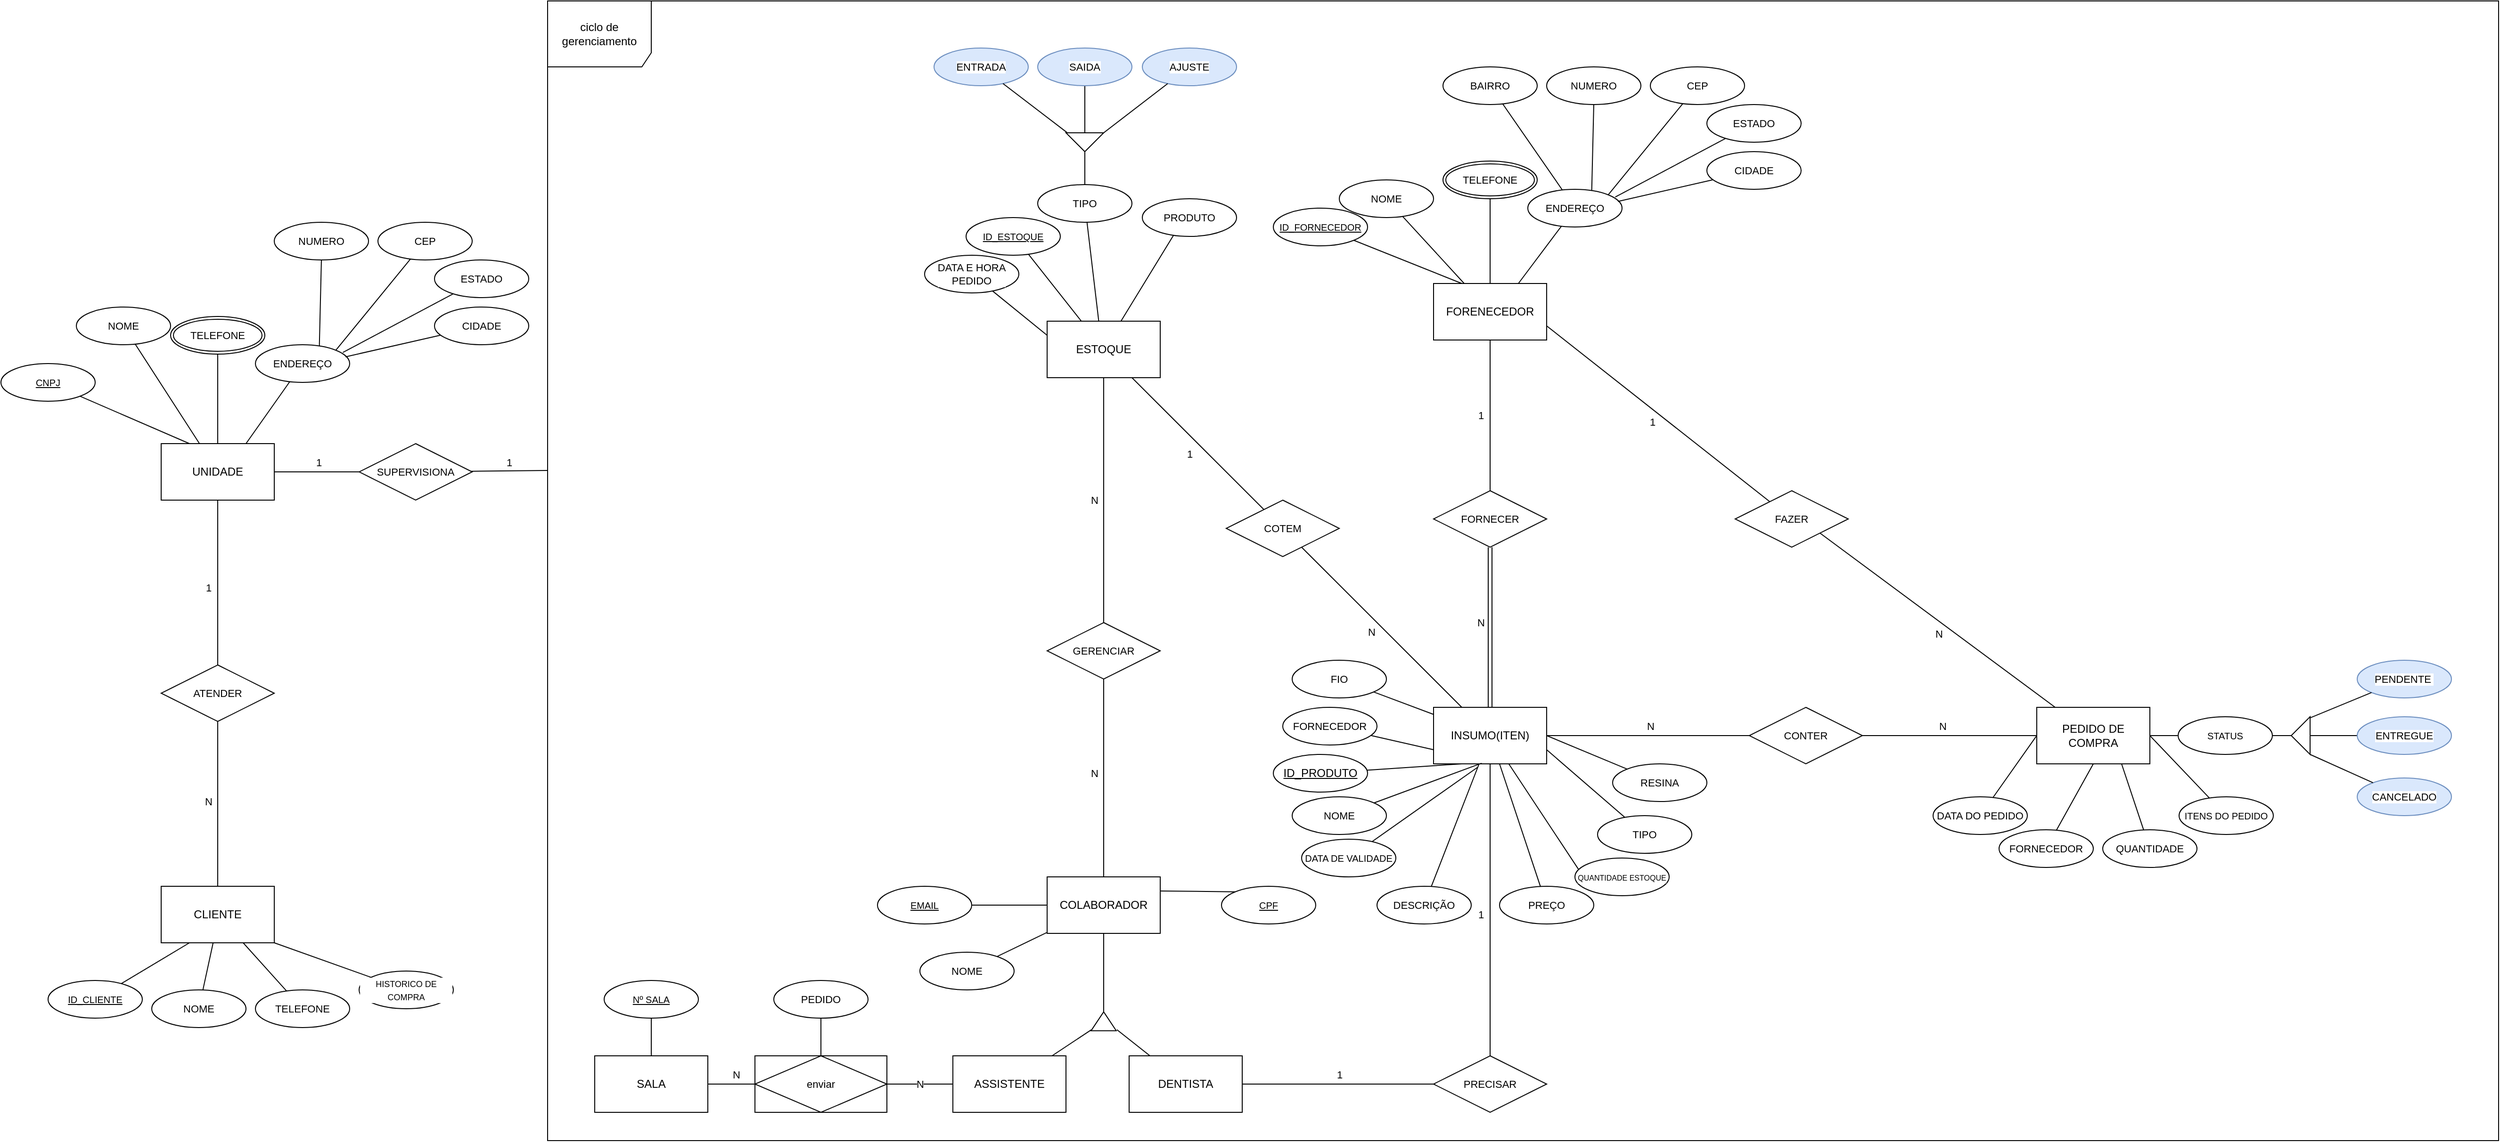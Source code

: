 <mxfile version="24.4.0" type="github">
  <diagram name="Página-1" id="sjnM--gIX61gZ9Nr2OTS">
    <mxGraphModel dx="4188" dy="2460" grid="1" gridSize="10" guides="1" tooltips="1" connect="1" arrows="1" fold="1" page="1" pageScale="1" pageWidth="827" pageHeight="1169" math="0" shadow="0">
      <root>
        <mxCell id="0" />
        <mxCell id="1" parent="0" />
        <mxCell id="F1vruIVf_fd0uhkr9uQT-101" value="N" style="edgeStyle=none;rounded=0;orthogonalLoop=1;jettySize=auto;html=1;strokeColor=default;align=center;verticalAlign=middle;fontFamily=Helvetica;fontSize=11;fontColor=default;labelBackgroundColor=default;endArrow=none;endFill=0;entryX=0;entryY=0.5;entryDx=0;entryDy=0;" edge="1" parent="1" source="8owuQO46JdRlv9yFXmdw-3" target="F1vruIVf_fd0uhkr9uQT-100">
          <mxGeometry x="0.023" y="10" relative="1" as="geometry">
            <mxPoint x="460" y="140" as="targetPoint" />
            <mxPoint as="offset" />
          </mxGeometry>
        </mxCell>
        <mxCell id="F1vruIVf_fd0uhkr9uQT-106" value="N" style="edgeStyle=none;rounded=0;orthogonalLoop=1;jettySize=auto;html=1;strokeColor=default;align=center;verticalAlign=middle;fontFamily=Helvetica;fontSize=11;fontColor=default;labelBackgroundColor=default;endArrow=none;endFill=0;" edge="1" parent="1" source="8owuQO46JdRlv9yFXmdw-3" target="F1vruIVf_fd0uhkr9uQT-105">
          <mxGeometry x="0.035" y="11" relative="1" as="geometry">
            <mxPoint as="offset" />
          </mxGeometry>
        </mxCell>
        <mxCell id="8owuQO46JdRlv9yFXmdw-3" value="INSUMO(ITEN)" style="rounded=0;whiteSpace=wrap;html=1;direction=east;" parent="1" vertex="1">
          <mxGeometry x="140" y="110" width="120" height="60" as="geometry" />
        </mxCell>
        <mxCell id="8owuQO46JdRlv9yFXmdw-4" value="FORENECEDOR" style="rounded=0;whiteSpace=wrap;html=1;" parent="1" vertex="1">
          <mxGeometry x="140" y="-340" width="120" height="60" as="geometry" />
        </mxCell>
        <mxCell id="8owuQO46JdRlv9yFXmdw-5" value="PEDIDO DE COMPRA" style="rounded=0;whiteSpace=wrap;html=1;" parent="1" vertex="1">
          <mxGeometry x="780" y="110" width="120" height="60" as="geometry" />
        </mxCell>
        <mxCell id="F1vruIVf_fd0uhkr9uQT-114" value="N" style="edgeStyle=none;rounded=0;orthogonalLoop=1;jettySize=auto;html=1;strokeColor=default;align=center;verticalAlign=middle;fontFamily=Helvetica;fontSize=11;fontColor=default;labelBackgroundColor=default;endArrow=none;endFill=0;entryX=0.5;entryY=1;entryDx=0;entryDy=0;" edge="1" parent="1" source="8owuQO46JdRlv9yFXmdw-6" target="F1vruIVf_fd0uhkr9uQT-113">
          <mxGeometry x="0.029" y="10" relative="1" as="geometry">
            <mxPoint x="-1150" y="130" as="targetPoint" />
            <mxPoint as="offset" />
          </mxGeometry>
        </mxCell>
        <mxCell id="8owuQO46JdRlv9yFXmdw-6" value="CLIENTE" style="rounded=0;whiteSpace=wrap;html=1;" parent="1" vertex="1">
          <mxGeometry x="-1210" y="300" width="120" height="60" as="geometry" />
        </mxCell>
        <mxCell id="F1vruIVf_fd0uhkr9uQT-33" style="edgeStyle=none;rounded=0;orthogonalLoop=1;jettySize=auto;html=1;strokeColor=default;align=center;verticalAlign=middle;fontFamily=Helvetica;fontSize=11;fontColor=default;labelBackgroundColor=default;endArrow=none;endFill=0;entryX=0.659;entryY=0.963;entryDx=0;entryDy=0;entryPerimeter=0;" edge="1" parent="1" source="8owuQO46JdRlv9yFXmdw-7" target="F1vruIVf_fd0uhkr9uQT-34">
          <mxGeometry relative="1" as="geometry">
            <mxPoint x="-360" y="-430" as="targetPoint" />
          </mxGeometry>
        </mxCell>
        <mxCell id="F1vruIVf_fd0uhkr9uQT-48" style="edgeStyle=none;rounded=0;orthogonalLoop=1;jettySize=auto;html=1;strokeColor=default;align=center;verticalAlign=middle;fontFamily=Helvetica;fontSize=11;fontColor=default;labelBackgroundColor=default;endArrow=none;endFill=0;entryX=0.33;entryY=0.974;entryDx=0;entryDy=0;entryPerimeter=0;" edge="1" parent="1" source="8owuQO46JdRlv9yFXmdw-7" target="F1vruIVf_fd0uhkr9uQT-50">
          <mxGeometry relative="1" as="geometry">
            <mxPoint x="-140" y="-370" as="targetPoint" />
          </mxGeometry>
        </mxCell>
        <mxCell id="F1vruIVf_fd0uhkr9uQT-104" value="1" style="edgeStyle=none;rounded=0;orthogonalLoop=1;jettySize=auto;html=1;strokeColor=default;align=center;verticalAlign=middle;fontFamily=Helvetica;fontSize=11;fontColor=default;labelBackgroundColor=default;endArrow=none;endFill=0;" edge="1" parent="1" source="8owuQO46JdRlv9yFXmdw-7" target="F1vruIVf_fd0uhkr9uQT-105">
          <mxGeometry x="0.01" y="-14" relative="1" as="geometry">
            <mxPoint x="-50" y="-150" as="targetPoint" />
            <mxPoint as="offset" />
          </mxGeometry>
        </mxCell>
        <mxCell id="8owuQO46JdRlv9yFXmdw-7" value="ESTOQUE" style="rounded=0;whiteSpace=wrap;html=1;" parent="1" vertex="1">
          <mxGeometry x="-270" y="-300" width="120" height="60" as="geometry" />
        </mxCell>
        <mxCell id="8owuQO46JdRlv9yFXmdw-9" style="rounded=0;orthogonalLoop=1;jettySize=auto;html=1;endArrow=none;endFill=0;entryX=0.25;entryY=1;entryDx=0;entryDy=0;" parent="1" source="8owuQO46JdRlv9yFXmdw-8" target="8owuQO46JdRlv9yFXmdw-3" edge="1">
          <mxGeometry relative="1" as="geometry">
            <mxPoint x="170" y="370" as="targetPoint" />
          </mxGeometry>
        </mxCell>
        <mxCell id="8owuQO46JdRlv9yFXmdw-8" value="ID_PRODUTO" style="ellipse;whiteSpace=wrap;html=1;align=center;fontStyle=4;direction=east;" parent="1" vertex="1">
          <mxGeometry x="-30" y="160" width="100" height="40" as="geometry" />
        </mxCell>
        <mxCell id="8owuQO46JdRlv9yFXmdw-11" style="edgeStyle=none;rounded=0;orthogonalLoop=1;jettySize=auto;html=1;strokeColor=default;align=center;verticalAlign=middle;fontFamily=Helvetica;fontSize=11;fontColor=default;labelBackgroundColor=default;endArrow=none;endFill=0;entryX=0.425;entryY=0.989;entryDx=0;entryDy=0;entryPerimeter=0;" parent="1" source="8owuQO46JdRlv9yFXmdw-10" target="8owuQO46JdRlv9yFXmdw-3" edge="1">
          <mxGeometry relative="1" as="geometry">
            <mxPoint x="190.04" y="370" as="targetPoint" />
          </mxGeometry>
        </mxCell>
        <mxCell id="8owuQO46JdRlv9yFXmdw-10" value="NOME" style="ellipse;whiteSpace=wrap;html=1;align=center;fontFamily=Helvetica;fontSize=11;fontColor=default;labelBackgroundColor=default;direction=east;" parent="1" vertex="1">
          <mxGeometry x="-10" y="205" width="100" height="40" as="geometry" />
        </mxCell>
        <mxCell id="8owuQO46JdRlv9yFXmdw-13" style="edgeStyle=none;rounded=0;orthogonalLoop=1;jettySize=auto;html=1;strokeColor=default;align=center;verticalAlign=middle;fontFamily=Helvetica;fontSize=11;fontColor=default;labelBackgroundColor=default;endArrow=none;endFill=0;" parent="1" source="8owuQO46JdRlv9yFXmdw-12" target="8owuQO46JdRlv9yFXmdw-3" edge="1">
          <mxGeometry relative="1" as="geometry">
            <mxPoint x="207.5" y="370" as="targetPoint" />
          </mxGeometry>
        </mxCell>
        <mxCell id="8owuQO46JdRlv9yFXmdw-12" value="DESCRIÇÃO" style="ellipse;whiteSpace=wrap;html=1;align=center;fontFamily=Helvetica;fontSize=11;fontColor=default;labelBackgroundColor=default;direction=east;" parent="1" vertex="1">
          <mxGeometry x="80" y="300" width="100" height="40" as="geometry" />
        </mxCell>
        <mxCell id="8owuQO46JdRlv9yFXmdw-16" style="edgeStyle=none;rounded=0;orthogonalLoop=1;jettySize=auto;html=1;strokeColor=default;align=center;verticalAlign=middle;fontFamily=Helvetica;fontSize=11;fontColor=default;labelBackgroundColor=default;endArrow=none;endFill=0;" parent="1" source="8owuQO46JdRlv9yFXmdw-14" target="8owuQO46JdRlv9yFXmdw-3" edge="1">
          <mxGeometry relative="1" as="geometry">
            <mxPoint x="227.692" y="370" as="targetPoint" />
          </mxGeometry>
        </mxCell>
        <mxCell id="8owuQO46JdRlv9yFXmdw-14" value="PREÇO" style="ellipse;whiteSpace=wrap;html=1;align=center;fontFamily=Helvetica;fontSize=11;fontColor=default;labelBackgroundColor=default;direction=east;" parent="1" vertex="1">
          <mxGeometry x="210" y="300" width="100" height="40" as="geometry" />
        </mxCell>
        <mxCell id="8owuQO46JdRlv9yFXmdw-17" style="edgeStyle=none;rounded=0;orthogonalLoop=1;jettySize=auto;html=1;strokeColor=default;align=center;verticalAlign=middle;fontFamily=Helvetica;fontSize=11;fontColor=default;labelBackgroundColor=default;endArrow=none;endFill=0;exitX=0.187;exitY=0.864;exitDx=0;exitDy=0;exitPerimeter=0;" parent="1" source="8owuQO46JdRlv9yFXmdw-19" target="8owuQO46JdRlv9yFXmdw-3" edge="1">
          <mxGeometry relative="1" as="geometry">
            <mxPoint x="364.645" y="304.142" as="sourcePoint" />
            <mxPoint x="247.203" y="370" as="targetPoint" />
          </mxGeometry>
        </mxCell>
        <mxCell id="8owuQO46JdRlv9yFXmdw-19" value="&lt;font style=&quot;font-size: 8px;&quot;&gt;QUANTIDADE ESTOQUE&lt;/font&gt;" style="ellipse;whiteSpace=wrap;html=1;align=center;fontFamily=Helvetica;fontSize=11;fontColor=default;labelBackgroundColor=default;direction=east;" parent="1" vertex="1">
          <mxGeometry x="290" y="270" width="100" height="40" as="geometry" />
        </mxCell>
        <mxCell id="8owuQO46JdRlv9yFXmdw-22" style="edgeStyle=none;rounded=0;orthogonalLoop=1;jettySize=auto;html=1;strokeColor=default;align=center;verticalAlign=middle;fontFamily=Helvetica;fontSize=11;fontColor=default;labelBackgroundColor=default;endArrow=none;endFill=0;entryX=0;entryY=0.75;entryDx=0;entryDy=0;" parent="1" source="8owuQO46JdRlv9yFXmdw-21" target="8owuQO46JdRlv9yFXmdw-3" edge="1">
          <mxGeometry relative="1" as="geometry">
            <mxPoint x="147.08" y="369.88" as="targetPoint" />
          </mxGeometry>
        </mxCell>
        <mxCell id="8owuQO46JdRlv9yFXmdw-21" value="FORNECEDOR" style="ellipse;whiteSpace=wrap;html=1;align=center;fontFamily=Helvetica;fontSize=11;fontColor=default;labelBackgroundColor=default;direction=east;" parent="1" vertex="1">
          <mxGeometry x="-20" y="110" width="100" height="40" as="geometry" />
        </mxCell>
        <mxCell id="8owuQO46JdRlv9yFXmdw-24" style="edgeStyle=none;rounded=0;orthogonalLoop=1;jettySize=auto;html=1;strokeColor=default;align=center;verticalAlign=middle;fontFamily=Helvetica;fontSize=11;fontColor=default;labelBackgroundColor=default;endArrow=none;endFill=0;entryX=0.39;entryY=1.06;entryDx=0;entryDy=0;entryPerimeter=0;" parent="1" source="8owuQO46JdRlv9yFXmdw-23" target="8owuQO46JdRlv9yFXmdw-3" edge="1">
          <mxGeometry relative="1" as="geometry">
            <mxPoint x="200" y="170" as="targetPoint" />
          </mxGeometry>
        </mxCell>
        <mxCell id="8owuQO46JdRlv9yFXmdw-23" value="&lt;font style=&quot;font-size: 10px;&quot;&gt;DATA DE VALIDADE&lt;/font&gt;" style="ellipse;whiteSpace=wrap;html=1;align=center;fontFamily=Helvetica;fontSize=11;fontColor=default;labelBackgroundColor=default;direction=east;" parent="1" vertex="1">
          <mxGeometry y="250" width="100" height="40" as="geometry" />
        </mxCell>
        <mxCell id="8owuQO46JdRlv9yFXmdw-26" style="edgeStyle=none;rounded=0;orthogonalLoop=1;jettySize=auto;html=1;entryX=0.25;entryY=0;entryDx=0;entryDy=0;strokeColor=default;align=center;verticalAlign=middle;fontFamily=Helvetica;fontSize=11;fontColor=default;labelBackgroundColor=default;endArrow=none;endFill=0;" parent="1" source="8owuQO46JdRlv9yFXmdw-25" target="8owuQO46JdRlv9yFXmdw-4" edge="1">
          <mxGeometry relative="1" as="geometry" />
        </mxCell>
        <mxCell id="8owuQO46JdRlv9yFXmdw-25" value="&lt;font style=&quot;font-size: 10px;&quot;&gt;ID_FORNECEDOR&lt;/font&gt;" style="ellipse;whiteSpace=wrap;html=1;align=center;fontStyle=4;" parent="1" vertex="1">
          <mxGeometry x="-30" y="-420" width="100" height="40" as="geometry" />
        </mxCell>
        <mxCell id="8owuQO46JdRlv9yFXmdw-29" style="edgeStyle=none;rounded=0;orthogonalLoop=1;jettySize=auto;html=1;strokeColor=default;align=center;verticalAlign=middle;fontFamily=Helvetica;fontSize=11;fontColor=default;labelBackgroundColor=default;endArrow=none;endFill=0;" parent="1" source="8owuQO46JdRlv9yFXmdw-27" target="8owuQO46JdRlv9yFXmdw-4" edge="1">
          <mxGeometry relative="1" as="geometry" />
        </mxCell>
        <mxCell id="8owuQO46JdRlv9yFXmdw-27" value="NOME" style="ellipse;whiteSpace=wrap;html=1;align=center;fontFamily=Helvetica;fontSize=11;fontColor=default;labelBackgroundColor=default;" parent="1" vertex="1">
          <mxGeometry x="40" y="-450" width="100" height="40" as="geometry" />
        </mxCell>
        <mxCell id="8owuQO46JdRlv9yFXmdw-30" style="edgeStyle=none;rounded=0;orthogonalLoop=1;jettySize=auto;html=1;strokeColor=default;align=center;verticalAlign=middle;fontFamily=Helvetica;fontSize=11;fontColor=default;labelBackgroundColor=default;endArrow=none;endFill=0;" parent="1" source="8owuQO46JdRlv9yFXmdw-28" target="8owuQO46JdRlv9yFXmdw-4" edge="1">
          <mxGeometry relative="1" as="geometry" />
        </mxCell>
        <mxCell id="8owuQO46JdRlv9yFXmdw-28" value="TELEFONE" style="ellipse;shape=doubleEllipse;margin=3;whiteSpace=wrap;html=1;align=center;fontFamily=Helvetica;fontSize=11;fontColor=default;labelBackgroundColor=default;" parent="1" vertex="1">
          <mxGeometry x="150" y="-470" width="100" height="40" as="geometry" />
        </mxCell>
        <mxCell id="8owuQO46JdRlv9yFXmdw-32" style="edgeStyle=none;rounded=0;orthogonalLoop=1;jettySize=auto;html=1;entryX=0.75;entryY=0;entryDx=0;entryDy=0;strokeColor=default;align=center;verticalAlign=middle;fontFamily=Helvetica;fontSize=11;fontColor=default;labelBackgroundColor=default;endArrow=none;endFill=0;" parent="1" source="8owuQO46JdRlv9yFXmdw-31" target="8owuQO46JdRlv9yFXmdw-4" edge="1">
          <mxGeometry relative="1" as="geometry" />
        </mxCell>
        <mxCell id="8owuQO46JdRlv9yFXmdw-33" style="edgeStyle=none;rounded=0;orthogonalLoop=1;jettySize=auto;html=1;strokeColor=default;align=center;verticalAlign=middle;fontFamily=Helvetica;fontSize=11;fontColor=default;labelBackgroundColor=default;endArrow=none;endFill=0;entryX=0.5;entryY=1;entryDx=0;entryDy=0;exitX=0.678;exitY=0.066;exitDx=0;exitDy=0;exitPerimeter=0;" parent="1" source="8owuQO46JdRlv9yFXmdw-31" target="8owuQO46JdRlv9yFXmdw-34" edge="1">
          <mxGeometry relative="1" as="geometry">
            <mxPoint x="310" y="-520" as="targetPoint" />
          </mxGeometry>
        </mxCell>
        <mxCell id="8owuQO46JdRlv9yFXmdw-31" value="ENDEREÇO" style="ellipse;whiteSpace=wrap;html=1;align=center;fontFamily=Helvetica;fontSize=11;fontColor=default;labelBackgroundColor=default;" parent="1" vertex="1">
          <mxGeometry x="240" y="-440" width="100" height="40" as="geometry" />
        </mxCell>
        <mxCell id="8owuQO46JdRlv9yFXmdw-34" value="NUMERO" style="ellipse;whiteSpace=wrap;html=1;align=center;fontFamily=Helvetica;fontSize=11;fontColor=default;labelBackgroundColor=default;" parent="1" vertex="1">
          <mxGeometry x="260" y="-570" width="100" height="40" as="geometry" />
        </mxCell>
        <mxCell id="8owuQO46JdRlv9yFXmdw-36" style="edgeStyle=none;rounded=0;orthogonalLoop=1;jettySize=auto;html=1;entryX=1;entryY=0;entryDx=0;entryDy=0;strokeColor=default;align=center;verticalAlign=middle;fontFamily=Helvetica;fontSize=11;fontColor=default;labelBackgroundColor=default;endArrow=none;endFill=0;" parent="1" source="8owuQO46JdRlv9yFXmdw-35" target="8owuQO46JdRlv9yFXmdw-31" edge="1">
          <mxGeometry relative="1" as="geometry" />
        </mxCell>
        <mxCell id="8owuQO46JdRlv9yFXmdw-35" value="CEP" style="ellipse;whiteSpace=wrap;html=1;align=center;fontFamily=Helvetica;fontSize=11;fontColor=default;labelBackgroundColor=default;" parent="1" vertex="1">
          <mxGeometry x="370" y="-570" width="100" height="40" as="geometry" />
        </mxCell>
        <mxCell id="8owuQO46JdRlv9yFXmdw-37" value="ESTADO" style="ellipse;whiteSpace=wrap;html=1;align=center;fontFamily=Helvetica;fontSize=11;fontColor=default;labelBackgroundColor=default;" parent="1" vertex="1">
          <mxGeometry x="430" y="-530" width="100" height="40" as="geometry" />
        </mxCell>
        <mxCell id="8owuQO46JdRlv9yFXmdw-38" value="CIDADE" style="ellipse;whiteSpace=wrap;html=1;align=center;fontFamily=Helvetica;fontSize=11;fontColor=default;labelBackgroundColor=default;" parent="1" vertex="1">
          <mxGeometry x="430" y="-480" width="100" height="40" as="geometry" />
        </mxCell>
        <mxCell id="8owuQO46JdRlv9yFXmdw-39" style="edgeStyle=none;rounded=0;orthogonalLoop=1;jettySize=auto;html=1;entryX=0.956;entryY=0.321;entryDx=0;entryDy=0;entryPerimeter=0;strokeColor=default;align=center;verticalAlign=middle;fontFamily=Helvetica;fontSize=11;fontColor=default;labelBackgroundColor=default;endArrow=none;endFill=0;" parent="1" source="8owuQO46JdRlv9yFXmdw-38" target="8owuQO46JdRlv9yFXmdw-31" edge="1">
          <mxGeometry relative="1" as="geometry" />
        </mxCell>
        <mxCell id="8owuQO46JdRlv9yFXmdw-40" style="edgeStyle=none;rounded=0;orthogonalLoop=1;jettySize=auto;html=1;entryX=0.928;entryY=0.205;entryDx=0;entryDy=0;entryPerimeter=0;strokeColor=default;align=center;verticalAlign=middle;fontFamily=Helvetica;fontSize=11;fontColor=default;labelBackgroundColor=default;endArrow=none;endFill=0;" parent="1" source="8owuQO46JdRlv9yFXmdw-37" target="8owuQO46JdRlv9yFXmdw-31" edge="1">
          <mxGeometry relative="1" as="geometry" />
        </mxCell>
        <mxCell id="F1vruIVf_fd0uhkr9uQT-72" style="edgeStyle=none;rounded=0;orthogonalLoop=1;jettySize=auto;html=1;strokeColor=default;align=center;verticalAlign=middle;fontFamily=Helvetica;fontSize=11;fontColor=default;labelBackgroundColor=default;endArrow=none;endFill=0;" edge="1" parent="1" source="8owuQO46JdRlv9yFXmdw-41" target="8owuQO46JdRlv9yFXmdw-31">
          <mxGeometry relative="1" as="geometry" />
        </mxCell>
        <mxCell id="8owuQO46JdRlv9yFXmdw-41" value="BAIRRO" style="ellipse;whiteSpace=wrap;html=1;align=center;fontFamily=Helvetica;fontSize=11;fontColor=default;labelBackgroundColor=default;" parent="1" vertex="1">
          <mxGeometry x="150" y="-570" width="100" height="40" as="geometry" />
        </mxCell>
        <mxCell id="3QUPYxiof6qL5VCBH--U-45" style="edgeStyle=none;rounded=0;orthogonalLoop=1;jettySize=auto;html=1;entryX=1;entryY=0.5;entryDx=0;entryDy=0;strokeColor=default;align=center;verticalAlign=middle;fontFamily=Helvetica;fontSize=11;fontColor=default;labelBackgroundColor=default;endArrow=none;endFill=0;" edge="1" parent="1" source="stdZAMXeohNEDubxUgeH-2" target="3QUPYxiof6qL5VCBH--U-41">
          <mxGeometry relative="1" as="geometry" />
        </mxCell>
        <mxCell id="F1vruIVf_fd0uhkr9uQT-108" value="N" style="edgeStyle=none;rounded=0;orthogonalLoop=1;jettySize=auto;html=1;entryX=0.5;entryY=1;entryDx=0;entryDy=0;strokeColor=default;align=center;verticalAlign=middle;fontFamily=Helvetica;fontSize=11;fontColor=default;labelBackgroundColor=default;endArrow=none;endFill=0;" edge="1" parent="1" source="stdZAMXeohNEDubxUgeH-2" target="F1vruIVf_fd0uhkr9uQT-107">
          <mxGeometry x="0.048" y="10" relative="1" as="geometry">
            <mxPoint as="offset" />
          </mxGeometry>
        </mxCell>
        <mxCell id="stdZAMXeohNEDubxUgeH-2" value="COLABORADOR" style="rounded=0;whiteSpace=wrap;html=1;" vertex="1" parent="1">
          <mxGeometry x="-270" y="290" width="120" height="60" as="geometry" />
        </mxCell>
        <mxCell id="stdZAMXeohNEDubxUgeH-3" value="&lt;font style=&quot;vertical-align: inherit;&quot;&gt;&lt;font style=&quot;vertical-align: inherit;&quot;&gt;SALA&lt;/font&gt;&lt;/font&gt;" style="rounded=0;whiteSpace=wrap;html=1;" vertex="1" parent="1">
          <mxGeometry x="-750" y="480" width="120" height="60" as="geometry" />
        </mxCell>
        <mxCell id="3QUPYxiof6qL5VCBH--U-23" value="UNIDADE" style="rounded=0;whiteSpace=wrap;html=1;" vertex="1" parent="1">
          <mxGeometry x="-1210" y="-170" width="120" height="60" as="geometry" />
        </mxCell>
        <mxCell id="3QUPYxiof6qL5VCBH--U-24" style="edgeStyle=none;rounded=0;orthogonalLoop=1;jettySize=auto;html=1;entryX=0.25;entryY=0;entryDx=0;entryDy=0;strokeColor=default;align=center;verticalAlign=middle;fontFamily=Helvetica;fontSize=11;fontColor=default;labelBackgroundColor=default;endArrow=none;endFill=0;" edge="1" parent="1" source="3QUPYxiof6qL5VCBH--U-25" target="3QUPYxiof6qL5VCBH--U-23">
          <mxGeometry relative="1" as="geometry" />
        </mxCell>
        <mxCell id="3QUPYxiof6qL5VCBH--U-25" value="&lt;span style=&quot;font-size: 10px;&quot;&gt;CNPJ&lt;/span&gt;" style="ellipse;whiteSpace=wrap;html=1;align=center;fontStyle=4;" vertex="1" parent="1">
          <mxGeometry x="-1380" y="-255" width="100" height="40" as="geometry" />
        </mxCell>
        <mxCell id="3QUPYxiof6qL5VCBH--U-26" style="edgeStyle=none;rounded=0;orthogonalLoop=1;jettySize=auto;html=1;strokeColor=default;align=center;verticalAlign=middle;fontFamily=Helvetica;fontSize=11;fontColor=default;labelBackgroundColor=default;endArrow=none;endFill=0;" edge="1" parent="1" source="3QUPYxiof6qL5VCBH--U-27" target="3QUPYxiof6qL5VCBH--U-23">
          <mxGeometry relative="1" as="geometry" />
        </mxCell>
        <mxCell id="3QUPYxiof6qL5VCBH--U-27" value="NOME" style="ellipse;whiteSpace=wrap;html=1;align=center;fontFamily=Helvetica;fontSize=11;fontColor=default;labelBackgroundColor=default;" vertex="1" parent="1">
          <mxGeometry x="-1300" y="-315" width="100" height="40" as="geometry" />
        </mxCell>
        <mxCell id="3QUPYxiof6qL5VCBH--U-28" style="edgeStyle=none;rounded=0;orthogonalLoop=1;jettySize=auto;html=1;strokeColor=default;align=center;verticalAlign=middle;fontFamily=Helvetica;fontSize=11;fontColor=default;labelBackgroundColor=default;endArrow=none;endFill=0;" edge="1" parent="1" source="3QUPYxiof6qL5VCBH--U-29" target="3QUPYxiof6qL5VCBH--U-23">
          <mxGeometry relative="1" as="geometry" />
        </mxCell>
        <mxCell id="3QUPYxiof6qL5VCBH--U-29" value="TELEFONE" style="ellipse;shape=doubleEllipse;margin=3;whiteSpace=wrap;html=1;align=center;fontFamily=Helvetica;fontSize=11;fontColor=default;labelBackgroundColor=default;" vertex="1" parent="1">
          <mxGeometry x="-1200" y="-305" width="100" height="40" as="geometry" />
        </mxCell>
        <mxCell id="3QUPYxiof6qL5VCBH--U-30" style="edgeStyle=none;rounded=0;orthogonalLoop=1;jettySize=auto;html=1;entryX=0.75;entryY=0;entryDx=0;entryDy=0;strokeColor=default;align=center;verticalAlign=middle;fontFamily=Helvetica;fontSize=11;fontColor=default;labelBackgroundColor=default;endArrow=none;endFill=0;" edge="1" parent="1" source="3QUPYxiof6qL5VCBH--U-32" target="3QUPYxiof6qL5VCBH--U-23">
          <mxGeometry relative="1" as="geometry" />
        </mxCell>
        <mxCell id="3QUPYxiof6qL5VCBH--U-31" style="edgeStyle=none;rounded=0;orthogonalLoop=1;jettySize=auto;html=1;strokeColor=default;align=center;verticalAlign=middle;fontFamily=Helvetica;fontSize=11;fontColor=default;labelBackgroundColor=default;endArrow=none;endFill=0;entryX=0.5;entryY=1;entryDx=0;entryDy=0;exitX=0.678;exitY=0.066;exitDx=0;exitDy=0;exitPerimeter=0;" edge="1" parent="1" source="3QUPYxiof6qL5VCBH--U-32" target="3QUPYxiof6qL5VCBH--U-33">
          <mxGeometry relative="1" as="geometry">
            <mxPoint x="-1040" y="-355" as="targetPoint" />
          </mxGeometry>
        </mxCell>
        <mxCell id="3QUPYxiof6qL5VCBH--U-32" value="ENDEREÇO" style="ellipse;whiteSpace=wrap;html=1;align=center;fontFamily=Helvetica;fontSize=11;fontColor=default;labelBackgroundColor=default;" vertex="1" parent="1">
          <mxGeometry x="-1110" y="-275" width="100" height="40" as="geometry" />
        </mxCell>
        <mxCell id="3QUPYxiof6qL5VCBH--U-33" value="NUMERO" style="ellipse;whiteSpace=wrap;html=1;align=center;fontFamily=Helvetica;fontSize=11;fontColor=default;labelBackgroundColor=default;" vertex="1" parent="1">
          <mxGeometry x="-1090" y="-405" width="100" height="40" as="geometry" />
        </mxCell>
        <mxCell id="3QUPYxiof6qL5VCBH--U-34" style="edgeStyle=none;rounded=0;orthogonalLoop=1;jettySize=auto;html=1;entryX=1;entryY=0;entryDx=0;entryDy=0;strokeColor=default;align=center;verticalAlign=middle;fontFamily=Helvetica;fontSize=11;fontColor=default;labelBackgroundColor=default;endArrow=none;endFill=0;" edge="1" parent="1" source="3QUPYxiof6qL5VCBH--U-35" target="3QUPYxiof6qL5VCBH--U-32">
          <mxGeometry relative="1" as="geometry" />
        </mxCell>
        <mxCell id="3QUPYxiof6qL5VCBH--U-35" value="CEP" style="ellipse;whiteSpace=wrap;html=1;align=center;fontFamily=Helvetica;fontSize=11;fontColor=default;labelBackgroundColor=default;" vertex="1" parent="1">
          <mxGeometry x="-980" y="-405" width="100" height="40" as="geometry" />
        </mxCell>
        <mxCell id="3QUPYxiof6qL5VCBH--U-36" value="ESTADO" style="ellipse;whiteSpace=wrap;html=1;align=center;fontFamily=Helvetica;fontSize=11;fontColor=default;labelBackgroundColor=default;" vertex="1" parent="1">
          <mxGeometry x="-920" y="-365" width="100" height="40" as="geometry" />
        </mxCell>
        <mxCell id="3QUPYxiof6qL5VCBH--U-37" value="CIDADE" style="ellipse;whiteSpace=wrap;html=1;align=center;fontFamily=Helvetica;fontSize=11;fontColor=default;labelBackgroundColor=default;" vertex="1" parent="1">
          <mxGeometry x="-920" y="-315" width="100" height="40" as="geometry" />
        </mxCell>
        <mxCell id="3QUPYxiof6qL5VCBH--U-38" style="edgeStyle=none;rounded=0;orthogonalLoop=1;jettySize=auto;html=1;entryX=0.956;entryY=0.321;entryDx=0;entryDy=0;entryPerimeter=0;strokeColor=default;align=center;verticalAlign=middle;fontFamily=Helvetica;fontSize=11;fontColor=default;labelBackgroundColor=default;endArrow=none;endFill=0;" edge="1" parent="1" source="3QUPYxiof6qL5VCBH--U-37" target="3QUPYxiof6qL5VCBH--U-32">
          <mxGeometry relative="1" as="geometry" />
        </mxCell>
        <mxCell id="3QUPYxiof6qL5VCBH--U-39" style="edgeStyle=none;rounded=0;orthogonalLoop=1;jettySize=auto;html=1;entryX=0.928;entryY=0.205;entryDx=0;entryDy=0;entryPerimeter=0;strokeColor=default;align=center;verticalAlign=middle;fontFamily=Helvetica;fontSize=11;fontColor=default;labelBackgroundColor=default;endArrow=none;endFill=0;" edge="1" parent="1" source="3QUPYxiof6qL5VCBH--U-36" target="3QUPYxiof6qL5VCBH--U-32">
          <mxGeometry relative="1" as="geometry" />
        </mxCell>
        <mxCell id="3QUPYxiof6qL5VCBH--U-41" value="" style="triangle;whiteSpace=wrap;html=1;fontFamily=Helvetica;fontSize=11;fontColor=default;labelBackgroundColor=default;rotation=-90;" vertex="1" parent="1">
          <mxGeometry x="-220" y="430" width="20" height="26.67" as="geometry" />
        </mxCell>
        <mxCell id="3QUPYxiof6qL5VCBH--U-47" style="edgeStyle=none;rounded=0;orthogonalLoop=1;jettySize=auto;html=1;entryX=0.044;entryY=0.004;entryDx=0;entryDy=0;strokeColor=default;align=center;verticalAlign=middle;fontFamily=Helvetica;fontSize=11;fontColor=default;labelBackgroundColor=default;endArrow=none;endFill=0;entryPerimeter=0;" edge="1" parent="1" source="3QUPYxiof6qL5VCBH--U-43" target="3QUPYxiof6qL5VCBH--U-41">
          <mxGeometry relative="1" as="geometry" />
        </mxCell>
        <mxCell id="F1vruIVf_fd0uhkr9uQT-128" value="&lt;font style=&quot;vertical-align: inherit;&quot;&gt;&lt;font style=&quot;vertical-align: inherit;&quot;&gt;N&lt;/font&gt;&lt;/font&gt;" style="edgeStyle=none;rounded=0;orthogonalLoop=1;jettySize=auto;html=1;entryX=1;entryY=0.5;entryDx=0;entryDy=0;strokeColor=default;align=center;verticalAlign=middle;fontFamily=Helvetica;fontSize=11;fontColor=default;labelBackgroundColor=default;endArrow=none;endFill=0;" edge="1" parent="1" source="3QUPYxiof6qL5VCBH--U-43">
          <mxGeometry relative="1" as="geometry">
            <mxPoint x="-440" y="510" as="targetPoint" />
          </mxGeometry>
        </mxCell>
        <mxCell id="3QUPYxiof6qL5VCBH--U-43" value="ASSISTENTE" style="rounded=0;whiteSpace=wrap;html=1;" vertex="1" parent="1">
          <mxGeometry x="-370" y="480" width="120" height="60" as="geometry" />
        </mxCell>
        <mxCell id="F1vruIVf_fd0uhkr9uQT-32" style="edgeStyle=none;rounded=0;orthogonalLoop=1;jettySize=auto;html=1;entryX=1;entryY=0.5;entryDx=0;entryDy=0;strokeColor=default;align=center;verticalAlign=middle;fontFamily=Helvetica;fontSize=11;fontColor=default;labelBackgroundColor=default;endArrow=none;endFill=0;" edge="1" parent="1" source="F1vruIVf_fd0uhkr9uQT-31" target="8owuQO46JdRlv9yFXmdw-5">
          <mxGeometry relative="1" as="geometry" />
        </mxCell>
        <mxCell id="3QUPYxiof6qL5VCBH--U-46" style="edgeStyle=none;rounded=0;orthogonalLoop=1;jettySize=auto;html=1;strokeColor=default;align=center;verticalAlign=middle;fontFamily=Helvetica;fontSize=11;fontColor=default;labelBackgroundColor=default;endArrow=none;endFill=0;entryX=0.055;entryY=1.026;entryDx=0;entryDy=0;entryPerimeter=0;" edge="1" parent="1" source="3QUPYxiof6qL5VCBH--U-44" target="3QUPYxiof6qL5VCBH--U-41">
          <mxGeometry relative="1" as="geometry">
            <mxPoint x="-195" y="455" as="targetPoint" />
          </mxGeometry>
        </mxCell>
        <mxCell id="F1vruIVf_fd0uhkr9uQT-31" value="&lt;font style=&quot;font-size: 10px;&quot;&gt;ITENS DO PEDIDO&lt;/font&gt;" style="ellipse;whiteSpace=wrap;html=1;align=center;fontFamily=Helvetica;fontSize=11;fontColor=default;labelBackgroundColor=default;" vertex="1" parent="1">
          <mxGeometry x="931" y="205" width="100" height="40" as="geometry" />
        </mxCell>
        <mxCell id="F1vruIVf_fd0uhkr9uQT-117" value="1" style="edgeStyle=none;rounded=0;orthogonalLoop=1;jettySize=auto;html=1;entryX=0;entryY=0.5;entryDx=0;entryDy=0;strokeColor=default;align=center;verticalAlign=middle;fontFamily=Helvetica;fontSize=11;fontColor=default;labelBackgroundColor=default;endArrow=none;endFill=0;" edge="1" parent="1" source="3QUPYxiof6qL5VCBH--U-44" target="F1vruIVf_fd0uhkr9uQT-116">
          <mxGeometry x="0.015" y="10" relative="1" as="geometry">
            <mxPoint as="offset" />
          </mxGeometry>
        </mxCell>
        <mxCell id="3QUPYxiof6qL5VCBH--U-44" value="DENTISTA" style="rounded=0;whiteSpace=wrap;html=1;" vertex="1" parent="1">
          <mxGeometry x="-183" y="480" width="120" height="60" as="geometry" />
        </mxCell>
        <mxCell id="F1vruIVf_fd0uhkr9uQT-34" value="&lt;font style=&quot;font-size: 10px;&quot;&gt;ID_ESTOQUE&lt;/font&gt;" style="ellipse;whiteSpace=wrap;html=1;align=center;fontStyle=4;" vertex="1" parent="1">
          <mxGeometry x="-356" y="-410" width="100" height="40" as="geometry" />
        </mxCell>
        <mxCell id="3QUPYxiof6qL5VCBH--U-49" style="edgeStyle=none;rounded=0;orthogonalLoop=1;jettySize=auto;html=1;entryX=1;entryY=0.25;entryDx=0;entryDy=0;strokeColor=default;align=center;verticalAlign=middle;fontFamily=Helvetica;fontSize=11;fontColor=default;labelBackgroundColor=default;endArrow=none;endFill=0;exitX=0;exitY=0;exitDx=0;exitDy=0;" edge="1" parent="1" source="3QUPYxiof6qL5VCBH--U-48" target="stdZAMXeohNEDubxUgeH-2">
          <mxGeometry relative="1" as="geometry">
            <mxPoint x="-85" y="275" as="sourcePoint" />
          </mxGeometry>
        </mxCell>
        <mxCell id="F1vruIVf_fd0uhkr9uQT-36" style="edgeStyle=none;rounded=0;orthogonalLoop=1;jettySize=auto;html=1;strokeColor=default;align=center;verticalAlign=middle;fontFamily=Helvetica;fontSize=11;fontColor=default;labelBackgroundColor=default;endArrow=none;endFill=0;entryX=1;entryY=0.5;entryDx=0;entryDy=0;" edge="1" parent="1" source="F1vruIVf_fd0uhkr9uQT-37" target="F1vruIVf_fd0uhkr9uQT-38">
          <mxGeometry relative="1" as="geometry">
            <mxPoint x="-229.5" y="-520" as="targetPoint" />
          </mxGeometry>
        </mxCell>
        <mxCell id="3QUPYxiof6qL5VCBH--U-48" value="&lt;span style=&quot;font-size: 10px;&quot;&gt;CPF&lt;/span&gt;" style="ellipse;whiteSpace=wrap;html=1;align=center;fontStyle=4;" vertex="1" parent="1">
          <mxGeometry x="-85" y="300" width="100" height="40" as="geometry" />
        </mxCell>
        <mxCell id="F1vruIVf_fd0uhkr9uQT-47" style="edgeStyle=none;rounded=0;orthogonalLoop=1;jettySize=auto;html=1;strokeColor=default;align=center;verticalAlign=middle;fontFamily=Helvetica;fontSize=11;fontColor=default;labelBackgroundColor=default;endArrow=none;endFill=0;entryX=0.457;entryY=0.009;entryDx=0;entryDy=0;entryPerimeter=0;" edge="1" parent="1" source="F1vruIVf_fd0uhkr9uQT-37" target="8owuQO46JdRlv9yFXmdw-7">
          <mxGeometry relative="1" as="geometry">
            <mxPoint x="-230" y="-340" as="targetPoint" />
          </mxGeometry>
        </mxCell>
        <mxCell id="3QUPYxiof6qL5VCBH--U-51" style="edgeStyle=none;rounded=0;orthogonalLoop=1;jettySize=auto;html=1;entryX=0;entryY=0.5;entryDx=0;entryDy=0;strokeColor=default;align=center;verticalAlign=middle;fontFamily=Helvetica;fontSize=11;fontColor=default;labelBackgroundColor=default;endArrow=none;endFill=0;" edge="1" parent="1" source="3QUPYxiof6qL5VCBH--U-50" target="stdZAMXeohNEDubxUgeH-2">
          <mxGeometry relative="1" as="geometry" />
        </mxCell>
        <mxCell id="F1vruIVf_fd0uhkr9uQT-37" value="TIPO" style="ellipse;whiteSpace=wrap;html=1;align=center;fontFamily=Helvetica;fontSize=11;fontColor=default;labelBackgroundColor=default;" vertex="1" parent="1">
          <mxGeometry x="-280" y="-445" width="100" height="40" as="geometry" />
        </mxCell>
        <mxCell id="3QUPYxiof6qL5VCBH--U-50" value="&lt;span style=&quot;font-size: 10px;&quot;&gt;EMAIL&lt;/span&gt;" style="ellipse;whiteSpace=wrap;html=1;align=center;fontStyle=4;" vertex="1" parent="1">
          <mxGeometry x="-450" y="300" width="100" height="40" as="geometry" />
        </mxCell>
        <mxCell id="F1vruIVf_fd0uhkr9uQT-38" value="" style="triangle;whiteSpace=wrap;html=1;fontFamily=Helvetica;fontSize=11;fontColor=default;labelBackgroundColor=default;rotation=90;" vertex="1" parent="1">
          <mxGeometry x="-240" y="-510" width="20" height="40" as="geometry" />
        </mxCell>
        <mxCell id="3QUPYxiof6qL5VCBH--U-53" value="NOME" style="ellipse;whiteSpace=wrap;html=1;align=center;fontFamily=Helvetica;fontSize=11;fontColor=default;labelBackgroundColor=default;" vertex="1" parent="1">
          <mxGeometry x="-405" y="370" width="100" height="40" as="geometry" />
        </mxCell>
        <mxCell id="F1vruIVf_fd0uhkr9uQT-39" value="ENTRADA" style="ellipse;whiteSpace=wrap;html=1;align=center;fontFamily=Helvetica;fontSize=11;labelBackgroundColor=default;fillColor=#dae8fc;strokeColor=#6c8ebf;" vertex="1" parent="1">
          <mxGeometry x="-390" y="-590" width="100" height="40" as="geometry" />
        </mxCell>
        <mxCell id="3QUPYxiof6qL5VCBH--U-54" style="edgeStyle=none;rounded=0;orthogonalLoop=1;jettySize=auto;html=1;strokeColor=default;align=center;verticalAlign=middle;fontFamily=Helvetica;fontSize=11;fontColor=default;labelBackgroundColor=default;endArrow=none;endFill=0;" edge="1" parent="1" source="3QUPYxiof6qL5VCBH--U-53" target="stdZAMXeohNEDubxUgeH-2">
          <mxGeometry relative="1" as="geometry" />
        </mxCell>
        <mxCell id="F1vruIVf_fd0uhkr9uQT-40" style="edgeStyle=none;rounded=0;orthogonalLoop=1;jettySize=auto;html=1;entryX=0;entryY=0.5;entryDx=0;entryDy=0;strokeColor=default;align=center;verticalAlign=middle;fontFamily=Helvetica;fontSize=11;fontColor=default;labelBackgroundColor=default;endArrow=none;endFill=0;" edge="1" parent="1" source="F1vruIVf_fd0uhkr9uQT-41" target="F1vruIVf_fd0uhkr9uQT-38">
          <mxGeometry relative="1" as="geometry" />
        </mxCell>
        <mxCell id="3QUPYxiof6qL5VCBH--U-57" style="edgeStyle=none;rounded=0;orthogonalLoop=1;jettySize=auto;html=1;strokeColor=default;align=center;verticalAlign=middle;fontFamily=Helvetica;fontSize=11;fontColor=default;labelBackgroundColor=default;endArrow=none;endFill=0;" edge="1" parent="1" source="3QUPYxiof6qL5VCBH--U-56" target="stdZAMXeohNEDubxUgeH-3">
          <mxGeometry relative="1" as="geometry" />
        </mxCell>
        <mxCell id="F1vruIVf_fd0uhkr9uQT-41" value="SAIDA" style="ellipse;whiteSpace=wrap;html=1;align=center;fontFamily=Helvetica;fontSize=11;labelBackgroundColor=default;fillColor=#dae8fc;strokeColor=#6c8ebf;" vertex="1" parent="1">
          <mxGeometry x="-280" y="-590" width="100" height="40" as="geometry" />
        </mxCell>
        <mxCell id="3QUPYxiof6qL5VCBH--U-56" value="&lt;span style=&quot;font-size: 10px;&quot;&gt;Nº SALA&lt;/span&gt;" style="ellipse;whiteSpace=wrap;html=1;align=center;fontStyle=4;" vertex="1" parent="1">
          <mxGeometry x="-740" y="400" width="100" height="40" as="geometry" />
        </mxCell>
        <mxCell id="F1vruIVf_fd0uhkr9uQT-42" value="AJUSTE" style="ellipse;whiteSpace=wrap;html=1;align=center;fontFamily=Helvetica;fontSize=11;labelBackgroundColor=default;fillColor=#dae8fc;strokeColor=#6c8ebf;" vertex="1" parent="1">
          <mxGeometry x="-169" y="-590" width="100" height="40" as="geometry" />
        </mxCell>
        <mxCell id="F1vruIVf_fd0uhkr9uQT-43" style="edgeStyle=none;rounded=0;orthogonalLoop=1;jettySize=auto;html=1;entryX=-0.016;entryY=0.973;entryDx=0;entryDy=0;entryPerimeter=0;strokeColor=default;align=center;verticalAlign=middle;fontFamily=Helvetica;fontSize=11;fontColor=default;labelBackgroundColor=default;endArrow=none;endFill=0;" edge="1" parent="1" source="F1vruIVf_fd0uhkr9uQT-39" target="F1vruIVf_fd0uhkr9uQT-38">
          <mxGeometry relative="1" as="geometry" />
        </mxCell>
        <mxCell id="F1vruIVf_fd0uhkr9uQT-44" style="edgeStyle=none;rounded=0;orthogonalLoop=1;jettySize=auto;html=1;entryX=0;entryY=0;entryDx=0;entryDy=0;entryPerimeter=0;strokeColor=default;align=center;verticalAlign=middle;fontFamily=Helvetica;fontSize=11;fontColor=default;labelBackgroundColor=default;endArrow=none;endFill=0;" edge="1" parent="1" source="F1vruIVf_fd0uhkr9uQT-42" target="F1vruIVf_fd0uhkr9uQT-38">
          <mxGeometry relative="1" as="geometry" />
        </mxCell>
        <mxCell id="F1vruIVf_fd0uhkr9uQT-50" value="PRODUTO" style="ellipse;whiteSpace=wrap;html=1;align=center;fontFamily=Helvetica;fontSize=11;fontColor=default;labelBackgroundColor=default;" vertex="1" parent="1">
          <mxGeometry x="-169" y="-430" width="100" height="40" as="geometry" />
        </mxCell>
        <mxCell id="F1vruIVf_fd0uhkr9uQT-125" style="edgeStyle=none;rounded=0;orthogonalLoop=1;jettySize=auto;html=1;entryX=0.75;entryY=1;entryDx=0;entryDy=0;strokeColor=default;align=center;verticalAlign=middle;fontFamily=Helvetica;fontSize=11;fontColor=default;labelBackgroundColor=default;endArrow=none;endFill=0;" edge="1" parent="1" source="F1vruIVf_fd0uhkr9uQT-51" target="8owuQO46JdRlv9yFXmdw-5">
          <mxGeometry relative="1" as="geometry" />
        </mxCell>
        <mxCell id="F1vruIVf_fd0uhkr9uQT-51" value="QUANTIDADE" style="ellipse;whiteSpace=wrap;html=1;align=center;fontFamily=Helvetica;fontSize=11;fontColor=default;labelBackgroundColor=default;" vertex="1" parent="1">
          <mxGeometry x="850" y="240" width="100" height="40" as="geometry" />
        </mxCell>
        <mxCell id="F1vruIVf_fd0uhkr9uQT-56" style="edgeStyle=none;rounded=0;orthogonalLoop=1;jettySize=auto;html=1;entryX=0;entryY=0.25;entryDx=0;entryDy=0;strokeColor=default;align=center;verticalAlign=middle;fontFamily=Helvetica;fontSize=11;fontColor=default;labelBackgroundColor=default;endArrow=none;endFill=0;" edge="1" parent="1" source="F1vruIVf_fd0uhkr9uQT-55" target="8owuQO46JdRlv9yFXmdw-7">
          <mxGeometry relative="1" as="geometry" />
        </mxCell>
        <mxCell id="F1vruIVf_fd0uhkr9uQT-55" value="DATA E HORA&lt;div&gt;PEDIDO&lt;/div&gt;" style="ellipse;whiteSpace=wrap;html=1;align=center;fontFamily=Helvetica;fontSize=11;fontColor=default;labelBackgroundColor=default;" vertex="1" parent="1">
          <mxGeometry x="-400" y="-370" width="100" height="40" as="geometry" />
        </mxCell>
        <mxCell id="F1vruIVf_fd0uhkr9uQT-58" style="edgeStyle=none;rounded=0;orthogonalLoop=1;jettySize=auto;html=1;entryX=0.25;entryY=1;entryDx=0;entryDy=0;strokeColor=default;align=center;verticalAlign=middle;fontFamily=Helvetica;fontSize=11;fontColor=default;labelBackgroundColor=default;endArrow=none;endFill=0;" edge="1" parent="1" source="F1vruIVf_fd0uhkr9uQT-57" target="8owuQO46JdRlv9yFXmdw-6">
          <mxGeometry relative="1" as="geometry" />
        </mxCell>
        <mxCell id="F1vruIVf_fd0uhkr9uQT-57" value="&lt;font style=&quot;font-size: 10px;&quot;&gt;ID_CLIENTE&lt;/font&gt;" style="ellipse;whiteSpace=wrap;html=1;align=center;fontStyle=4;" vertex="1" parent="1">
          <mxGeometry x="-1330" y="400" width="100" height="40" as="geometry" />
        </mxCell>
        <mxCell id="F1vruIVf_fd0uhkr9uQT-60" style="edgeStyle=none;rounded=0;orthogonalLoop=1;jettySize=auto;html=1;entryX=0.46;entryY=0.994;entryDx=0;entryDy=0;strokeColor=default;align=center;verticalAlign=middle;fontFamily=Helvetica;fontSize=11;fontColor=default;labelBackgroundColor=default;endArrow=none;endFill=0;entryPerimeter=0;" edge="1" parent="1" source="F1vruIVf_fd0uhkr9uQT-59" target="8owuQO46JdRlv9yFXmdw-6">
          <mxGeometry relative="1" as="geometry" />
        </mxCell>
        <mxCell id="F1vruIVf_fd0uhkr9uQT-59" value="NOME" style="ellipse;whiteSpace=wrap;html=1;align=center;fontFamily=Helvetica;fontSize=11;fontColor=default;labelBackgroundColor=default;" vertex="1" parent="1">
          <mxGeometry x="-1220" y="410" width="100" height="40" as="geometry" />
        </mxCell>
        <mxCell id="F1vruIVf_fd0uhkr9uQT-62" style="edgeStyle=none;rounded=0;orthogonalLoop=1;jettySize=auto;html=1;strokeColor=default;align=center;verticalAlign=middle;fontFamily=Helvetica;fontSize=11;fontColor=default;labelBackgroundColor=default;endArrow=none;endFill=0;" edge="1" parent="1" source="F1vruIVf_fd0uhkr9uQT-61" target="8owuQO46JdRlv9yFXmdw-6">
          <mxGeometry relative="1" as="geometry" />
        </mxCell>
        <mxCell id="F1vruIVf_fd0uhkr9uQT-61" value="TELEFONE" style="ellipse;whiteSpace=wrap;html=1;align=center;fontFamily=Helvetica;fontSize=11;fontColor=default;labelBackgroundColor=default;" vertex="1" parent="1">
          <mxGeometry x="-1110" y="410" width="100" height="40" as="geometry" />
        </mxCell>
        <mxCell id="F1vruIVf_fd0uhkr9uQT-66" style="edgeStyle=none;rounded=0;orthogonalLoop=1;jettySize=auto;html=1;entryX=1;entryY=1;entryDx=0;entryDy=0;strokeColor=default;align=center;verticalAlign=middle;fontFamily=Helvetica;fontSize=11;fontColor=default;labelBackgroundColor=default;endArrow=none;endFill=0;" edge="1" parent="1" source="F1vruIVf_fd0uhkr9uQT-65" target="8owuQO46JdRlv9yFXmdw-6">
          <mxGeometry relative="1" as="geometry" />
        </mxCell>
        <mxCell id="F1vruIVf_fd0uhkr9uQT-65" value="&lt;font style=&quot;font-size: 9px;&quot;&gt;HISTORICO DE COMPRA&lt;/font&gt;" style="ellipse;whiteSpace=wrap;html=1;align=center;fontFamily=Helvetica;fontSize=11;fontColor=default;labelBackgroundColor=default;" vertex="1" parent="1">
          <mxGeometry x="-1000" y="390" width="100" height="40" as="geometry" />
        </mxCell>
        <mxCell id="F1vruIVf_fd0uhkr9uQT-69" style="edgeStyle=none;rounded=0;orthogonalLoop=1;jettySize=auto;html=1;entryX=0.5;entryY=1;entryDx=0;entryDy=0;strokeColor=default;align=center;verticalAlign=middle;fontFamily=Helvetica;fontSize=11;fontColor=default;labelBackgroundColor=default;endArrow=none;endFill=0;" edge="1" parent="1" source="F1vruIVf_fd0uhkr9uQT-67" target="8owuQO46JdRlv9yFXmdw-4">
          <mxGeometry relative="1" as="geometry" />
        </mxCell>
        <mxCell id="F1vruIVf_fd0uhkr9uQT-67" value="FORNECER" style="shape=rhombus;perimeter=rhombusPerimeter;whiteSpace=wrap;html=1;align=center;fontFamily=Helvetica;fontSize=11;fontColor=default;labelBackgroundColor=default;" vertex="1" parent="1">
          <mxGeometry x="140" y="-120" width="120" height="60" as="geometry" />
        </mxCell>
        <mxCell id="F1vruIVf_fd0uhkr9uQT-73" value="1" style="shape=link;html=1;rounded=0;strokeColor=default;align=center;verticalAlign=middle;fontFamily=Helvetica;fontSize=11;fontColor=default;labelBackgroundColor=default;endArrow=none;endFill=0;exitX=0.5;exitY=0;exitDx=0;exitDy=0;entryX=0.5;entryY=1;entryDx=0;entryDy=0;" edge="1" parent="1" source="8owuQO46JdRlv9yFXmdw-3" target="F1vruIVf_fd0uhkr9uQT-67">
          <mxGeometry x="1" y="140" relative="1" as="geometry">
            <mxPoint x="120" y="10" as="sourcePoint" />
            <mxPoint x="280" y="10" as="targetPoint" />
            <mxPoint x="130" y="-140" as="offset" />
          </mxGeometry>
        </mxCell>
        <mxCell id="F1vruIVf_fd0uhkr9uQT-75" value="N" style="edgeLabel;html=1;align=center;verticalAlign=middle;resizable=0;points=[];fontFamily=Helvetica;fontSize=11;fontColor=default;labelBackgroundColor=default;" vertex="1" connectable="0" parent="F1vruIVf_fd0uhkr9uQT-73">
          <mxGeometry x="0.067" y="-1" relative="1" as="geometry">
            <mxPoint x="-11" as="offset" />
          </mxGeometry>
        </mxCell>
        <mxCell id="F1vruIVf_fd0uhkr9uQT-77" style="edgeStyle=none;rounded=0;orthogonalLoop=1;jettySize=auto;html=1;entryX=1;entryY=0.75;entryDx=0;entryDy=0;strokeColor=default;align=center;verticalAlign=middle;fontFamily=Helvetica;fontSize=11;fontColor=default;labelBackgroundColor=default;endArrow=none;endFill=0;" edge="1" parent="1" source="F1vruIVf_fd0uhkr9uQT-76" target="8owuQO46JdRlv9yFXmdw-3">
          <mxGeometry relative="1" as="geometry" />
        </mxCell>
        <mxCell id="F1vruIVf_fd0uhkr9uQT-76" value="TIPO" style="ellipse;whiteSpace=wrap;html=1;align=center;fontFamily=Helvetica;fontSize=11;fontColor=default;labelBackgroundColor=default;direction=east;" vertex="1" parent="1">
          <mxGeometry x="314" y="225" width="100" height="40" as="geometry" />
        </mxCell>
        <mxCell id="F1vruIVf_fd0uhkr9uQT-79" style="edgeStyle=none;rounded=0;orthogonalLoop=1;jettySize=auto;html=1;entryX=1;entryY=0.5;entryDx=0;entryDy=0;strokeColor=default;align=center;verticalAlign=middle;fontFamily=Helvetica;fontSize=11;fontColor=default;labelBackgroundColor=default;endArrow=none;endFill=0;" edge="1" parent="1" source="F1vruIVf_fd0uhkr9uQT-78" target="8owuQO46JdRlv9yFXmdw-3">
          <mxGeometry relative="1" as="geometry" />
        </mxCell>
        <mxCell id="F1vruIVf_fd0uhkr9uQT-78" value="RESINA" style="ellipse;whiteSpace=wrap;html=1;align=center;fontFamily=Helvetica;fontSize=11;fontColor=default;labelBackgroundColor=default;direction=east;" vertex="1" parent="1">
          <mxGeometry x="330" y="170" width="100" height="40" as="geometry" />
        </mxCell>
        <mxCell id="F1vruIVf_fd0uhkr9uQT-81" style="edgeStyle=none;rounded=0;orthogonalLoop=1;jettySize=auto;html=1;strokeColor=default;align=center;verticalAlign=middle;fontFamily=Helvetica;fontSize=11;fontColor=default;labelBackgroundColor=default;endArrow=none;endFill=0;" edge="1" parent="1" source="F1vruIVf_fd0uhkr9uQT-80" target="8owuQO46JdRlv9yFXmdw-3">
          <mxGeometry relative="1" as="geometry" />
        </mxCell>
        <mxCell id="F1vruIVf_fd0uhkr9uQT-80" value="FIO" style="ellipse;whiteSpace=wrap;html=1;align=center;fontFamily=Helvetica;fontSize=11;fontColor=default;labelBackgroundColor=default;direction=east;" vertex="1" parent="1">
          <mxGeometry x="-10" y="60" width="100" height="40" as="geometry" />
        </mxCell>
        <mxCell id="F1vruIVf_fd0uhkr9uQT-83" style="edgeStyle=none;rounded=0;orthogonalLoop=1;jettySize=auto;html=1;strokeColor=default;align=center;verticalAlign=middle;fontFamily=Helvetica;fontSize=11;fontColor=default;labelBackgroundColor=default;endArrow=none;endFill=0;entryX=0.5;entryY=1;entryDx=0;entryDy=0;" edge="1" parent="1" source="F1vruIVf_fd0uhkr9uQT-82" target="8owuQO46JdRlv9yFXmdw-5">
          <mxGeometry relative="1" as="geometry">
            <mxPoint x="800" y="205" as="targetPoint" />
          </mxGeometry>
        </mxCell>
        <mxCell id="F1vruIVf_fd0uhkr9uQT-82" value="FORNECEDOR" style="ellipse;whiteSpace=wrap;html=1;align=center;fontFamily=Helvetica;fontSize=11;fontColor=default;labelBackgroundColor=default;direction=east;" vertex="1" parent="1">
          <mxGeometry x="740" y="240" width="100" height="40" as="geometry" />
        </mxCell>
        <mxCell id="F1vruIVf_fd0uhkr9uQT-85" style="edgeStyle=none;rounded=0;orthogonalLoop=1;jettySize=auto;html=1;entryX=0;entryY=0.5;entryDx=0;entryDy=0;strokeColor=default;align=center;verticalAlign=middle;fontFamily=Helvetica;fontSize=11;fontColor=default;labelBackgroundColor=default;endArrow=none;endFill=0;" edge="1" parent="1" source="F1vruIVf_fd0uhkr9uQT-84" target="8owuQO46JdRlv9yFXmdw-5">
          <mxGeometry relative="1" as="geometry" />
        </mxCell>
        <mxCell id="F1vruIVf_fd0uhkr9uQT-84" value="DATA DO PEDIDO" style="ellipse;whiteSpace=wrap;html=1;align=center;fontFamily=Helvetica;fontSize=11;fontColor=default;labelBackgroundColor=default;direction=east;" vertex="1" parent="1">
          <mxGeometry x="670" y="205" width="100" height="40" as="geometry" />
        </mxCell>
        <mxCell id="F1vruIVf_fd0uhkr9uQT-88" style="edgeStyle=none;rounded=0;orthogonalLoop=1;jettySize=auto;html=1;entryX=1;entryY=0.5;entryDx=0;entryDy=0;strokeColor=default;align=center;verticalAlign=middle;fontFamily=Helvetica;fontSize=11;fontColor=default;labelBackgroundColor=default;endArrow=none;endFill=0;exitX=0;exitY=0.5;exitDx=0;exitDy=0;" edge="1" parent="1" source="F1vruIVf_fd0uhkr9uQT-86" target="8owuQO46JdRlv9yFXmdw-5">
          <mxGeometry relative="1" as="geometry" />
        </mxCell>
        <mxCell id="F1vruIVf_fd0uhkr9uQT-86" value="&lt;font style=&quot;font-size: 10px;&quot;&gt;STATUS&lt;/font&gt;" style="ellipse;whiteSpace=wrap;html=1;align=center;fontFamily=Helvetica;fontSize=11;fontColor=default;labelBackgroundColor=default;" vertex="1" parent="1">
          <mxGeometry x="930" y="120" width="100" height="40" as="geometry" />
        </mxCell>
        <mxCell id="F1vruIVf_fd0uhkr9uQT-89" style="edgeStyle=none;rounded=0;orthogonalLoop=1;jettySize=auto;html=1;strokeColor=default;align=center;verticalAlign=middle;fontFamily=Helvetica;fontSize=11;fontColor=default;labelBackgroundColor=default;endArrow=none;endFill=0;entryX=1;entryY=0.5;entryDx=0;entryDy=0;exitX=1;exitY=0.5;exitDx=0;exitDy=0;" edge="1" parent="1" target="F1vruIVf_fd0uhkr9uQT-90" source="F1vruIVf_fd0uhkr9uQT-86">
          <mxGeometry relative="1" as="geometry">
            <mxPoint x="1050.5" y="100" as="targetPoint" />
            <mxPoint x="1050" y="175" as="sourcePoint" />
          </mxGeometry>
        </mxCell>
        <mxCell id="F1vruIVf_fd0uhkr9uQT-90" value="" style="triangle;whiteSpace=wrap;html=1;fontFamily=Helvetica;fontSize=11;fontColor=default;labelBackgroundColor=default;rotation=-180;" vertex="1" parent="1">
          <mxGeometry x="1050" y="120" width="20" height="40" as="geometry" />
        </mxCell>
        <mxCell id="F1vruIVf_fd0uhkr9uQT-91" value="PENDENTE&amp;nbsp;" style="ellipse;whiteSpace=wrap;html=1;align=center;fontFamily=Helvetica;fontSize=11;labelBackgroundColor=default;fillColor=#dae8fc;strokeColor=#6c8ebf;" vertex="1" parent="1">
          <mxGeometry x="1120" y="60" width="100" height="40" as="geometry" />
        </mxCell>
        <mxCell id="F1vruIVf_fd0uhkr9uQT-92" style="edgeStyle=none;rounded=0;orthogonalLoop=1;jettySize=auto;html=1;entryX=0;entryY=0.5;entryDx=0;entryDy=0;strokeColor=default;align=center;verticalAlign=middle;fontFamily=Helvetica;fontSize=11;fontColor=default;labelBackgroundColor=default;endArrow=none;endFill=0;" edge="1" parent="1" source="F1vruIVf_fd0uhkr9uQT-93" target="F1vruIVf_fd0uhkr9uQT-90">
          <mxGeometry relative="1" as="geometry" />
        </mxCell>
        <mxCell id="F1vruIVf_fd0uhkr9uQT-93" value="ENTREGUE" style="ellipse;whiteSpace=wrap;html=1;align=center;fontFamily=Helvetica;fontSize=11;labelBackgroundColor=default;fillColor=#dae8fc;strokeColor=#6c8ebf;" vertex="1" parent="1">
          <mxGeometry x="1120" y="120" width="100" height="40" as="geometry" />
        </mxCell>
        <mxCell id="F1vruIVf_fd0uhkr9uQT-94" value="CANCELADO" style="ellipse;whiteSpace=wrap;html=1;align=center;fontFamily=Helvetica;fontSize=11;labelBackgroundColor=default;fillColor=#dae8fc;strokeColor=#6c8ebf;" vertex="1" parent="1">
          <mxGeometry x="1120" y="185" width="100" height="40" as="geometry" />
        </mxCell>
        <mxCell id="F1vruIVf_fd0uhkr9uQT-95" style="edgeStyle=none;rounded=0;orthogonalLoop=1;jettySize=auto;html=1;entryX=-0.016;entryY=0.973;entryDx=0;entryDy=0;entryPerimeter=0;strokeColor=default;align=center;verticalAlign=middle;fontFamily=Helvetica;fontSize=11;fontColor=default;labelBackgroundColor=default;endArrow=none;endFill=0;" edge="1" parent="1" source="F1vruIVf_fd0uhkr9uQT-91" target="F1vruIVf_fd0uhkr9uQT-90">
          <mxGeometry relative="1" as="geometry" />
        </mxCell>
        <mxCell id="F1vruIVf_fd0uhkr9uQT-96" style="edgeStyle=none;rounded=0;orthogonalLoop=1;jettySize=auto;html=1;entryX=0;entryY=0;entryDx=0;entryDy=0;entryPerimeter=0;strokeColor=default;align=center;verticalAlign=middle;fontFamily=Helvetica;fontSize=11;fontColor=default;labelBackgroundColor=default;endArrow=none;endFill=0;" edge="1" parent="1" source="F1vruIVf_fd0uhkr9uQT-94" target="F1vruIVf_fd0uhkr9uQT-90">
          <mxGeometry relative="1" as="geometry" />
        </mxCell>
        <mxCell id="F1vruIVf_fd0uhkr9uQT-99" value="1" style="edgeStyle=none;rounded=0;orthogonalLoop=1;jettySize=auto;html=1;entryX=1;entryY=0.75;entryDx=0;entryDy=0;strokeColor=default;align=center;verticalAlign=middle;fontFamily=Helvetica;fontSize=11;fontColor=default;labelBackgroundColor=default;endArrow=none;endFill=0;" edge="1" parent="1" source="F1vruIVf_fd0uhkr9uQT-97" target="8owuQO46JdRlv9yFXmdw-4">
          <mxGeometry x="-0.003" y="11" relative="1" as="geometry">
            <mxPoint as="offset" />
          </mxGeometry>
        </mxCell>
        <mxCell id="F1vruIVf_fd0uhkr9uQT-97" value="FAZER" style="shape=rhombus;perimeter=rhombusPerimeter;whiteSpace=wrap;html=1;align=center;fontFamily=Helvetica;fontSize=11;fontColor=default;labelBackgroundColor=default;" vertex="1" parent="1">
          <mxGeometry x="460" y="-120" width="120" height="60" as="geometry" />
        </mxCell>
        <mxCell id="F1vruIVf_fd0uhkr9uQT-98" value="N" style="edgeStyle=none;rounded=0;orthogonalLoop=1;jettySize=auto;html=1;entryX=1;entryY=1;entryDx=0;entryDy=0;strokeColor=default;align=center;verticalAlign=middle;fontFamily=Helvetica;fontSize=11;fontColor=default;labelBackgroundColor=default;endArrow=none;endFill=0;" edge="1" parent="1" source="8owuQO46JdRlv9yFXmdw-5" target="F1vruIVf_fd0uhkr9uQT-97">
          <mxGeometry x="-0.061" y="11" relative="1" as="geometry">
            <mxPoint x="457.52" y="-42.86" as="targetPoint" />
            <mxPoint as="offset" />
          </mxGeometry>
        </mxCell>
        <mxCell id="F1vruIVf_fd0uhkr9uQT-102" value="N" style="edgeStyle=none;rounded=0;orthogonalLoop=1;jettySize=auto;html=1;entryX=0;entryY=0.5;entryDx=0;entryDy=0;strokeColor=default;align=center;verticalAlign=middle;fontFamily=Helvetica;fontSize=11;fontColor=default;labelBackgroundColor=default;endArrow=none;endFill=0;" edge="1" parent="1" source="F1vruIVf_fd0uhkr9uQT-100" target="8owuQO46JdRlv9yFXmdw-5">
          <mxGeometry x="-0.081" y="10" relative="1" as="geometry">
            <mxPoint as="offset" />
          </mxGeometry>
        </mxCell>
        <mxCell id="F1vruIVf_fd0uhkr9uQT-100" value="CONTER" style="shape=rhombus;perimeter=rhombusPerimeter;whiteSpace=wrap;html=1;align=center;fontFamily=Helvetica;fontSize=11;fontColor=default;labelBackgroundColor=default;" vertex="1" parent="1">
          <mxGeometry x="475" y="110" width="120" height="60" as="geometry" />
        </mxCell>
        <mxCell id="F1vruIVf_fd0uhkr9uQT-105" value="COTEM" style="shape=rhombus;perimeter=rhombusPerimeter;whiteSpace=wrap;html=1;align=center;fontFamily=Helvetica;fontSize=11;fontColor=default;labelBackgroundColor=default;" vertex="1" parent="1">
          <mxGeometry x="-80" y="-110" width="120" height="60" as="geometry" />
        </mxCell>
        <mxCell id="F1vruIVf_fd0uhkr9uQT-109" style="edgeStyle=none;rounded=0;orthogonalLoop=1;jettySize=auto;html=1;entryX=0.5;entryY=1;entryDx=0;entryDy=0;strokeColor=default;align=center;verticalAlign=middle;fontFamily=Helvetica;fontSize=11;fontColor=default;labelBackgroundColor=default;endArrow=none;endFill=0;" edge="1" parent="1" source="F1vruIVf_fd0uhkr9uQT-107" target="8owuQO46JdRlv9yFXmdw-7">
          <mxGeometry relative="1" as="geometry" />
        </mxCell>
        <mxCell id="F1vruIVf_fd0uhkr9uQT-110" value="N" style="edgeLabel;html=1;align=center;verticalAlign=middle;resizable=0;points=[];fontFamily=Helvetica;fontSize=11;fontColor=default;labelBackgroundColor=default;" vertex="1" connectable="0" parent="F1vruIVf_fd0uhkr9uQT-109">
          <mxGeometry x="0.031" y="1" relative="1" as="geometry">
            <mxPoint x="-9" y="4" as="offset" />
          </mxGeometry>
        </mxCell>
        <mxCell id="F1vruIVf_fd0uhkr9uQT-107" value="GERENCIAR" style="shape=rhombus;perimeter=rhombusPerimeter;whiteSpace=wrap;html=1;align=center;fontFamily=Helvetica;fontSize=11;fontColor=default;labelBackgroundColor=default;" vertex="1" parent="1">
          <mxGeometry x="-270" y="20" width="120" height="60" as="geometry" />
        </mxCell>
        <mxCell id="F1vruIVf_fd0uhkr9uQT-115" value="1" style="edgeStyle=none;rounded=0;orthogonalLoop=1;jettySize=auto;html=1;entryX=0.5;entryY=1;entryDx=0;entryDy=0;strokeColor=default;align=center;verticalAlign=middle;fontFamily=Helvetica;fontSize=11;fontColor=default;labelBackgroundColor=default;endArrow=none;endFill=0;" edge="1" parent="1" source="F1vruIVf_fd0uhkr9uQT-113" target="3QUPYxiof6qL5VCBH--U-23">
          <mxGeometry x="-0.056" y="10" relative="1" as="geometry">
            <mxPoint as="offset" />
          </mxGeometry>
        </mxCell>
        <mxCell id="F1vruIVf_fd0uhkr9uQT-113" value="ATENDER" style="shape=rhombus;perimeter=rhombusPerimeter;whiteSpace=wrap;html=1;align=center;fontFamily=Helvetica;fontSize=11;fontColor=default;labelBackgroundColor=default;" vertex="1" parent="1">
          <mxGeometry x="-1210" y="65" width="120" height="60" as="geometry" />
        </mxCell>
        <mxCell id="F1vruIVf_fd0uhkr9uQT-118" value="1" style="edgeStyle=none;rounded=0;orthogonalLoop=1;jettySize=auto;html=1;entryX=0.5;entryY=1;entryDx=0;entryDy=0;strokeColor=default;align=center;verticalAlign=middle;fontFamily=Helvetica;fontSize=11;fontColor=default;labelBackgroundColor=default;endArrow=none;endFill=0;" edge="1" parent="1" source="F1vruIVf_fd0uhkr9uQT-116" target="8owuQO46JdRlv9yFXmdw-3">
          <mxGeometry x="-0.032" y="10" relative="1" as="geometry">
            <mxPoint as="offset" />
          </mxGeometry>
        </mxCell>
        <mxCell id="F1vruIVf_fd0uhkr9uQT-116" value="PRECISAR" style="shape=rhombus;perimeter=rhombusPerimeter;whiteSpace=wrap;html=1;align=center;fontFamily=Helvetica;fontSize=11;fontColor=default;labelBackgroundColor=default;" vertex="1" parent="1">
          <mxGeometry x="140" y="480" width="120" height="60" as="geometry" />
        </mxCell>
        <mxCell id="F1vruIVf_fd0uhkr9uQT-119" value="ciclo de gerenciamento" style="shape=umlFrame;whiteSpace=wrap;html=1;pointerEvents=0;width=110;height=70;" vertex="1" parent="1">
          <mxGeometry x="-800" y="-640" width="2070" height="1210" as="geometry" />
        </mxCell>
        <mxCell id="F1vruIVf_fd0uhkr9uQT-122" value="1" style="edgeStyle=none;rounded=0;orthogonalLoop=1;jettySize=auto;html=1;entryX=0;entryY=0.412;entryDx=0;entryDy=0;entryPerimeter=0;strokeColor=default;align=center;verticalAlign=middle;fontFamily=Helvetica;fontSize=11;fontColor=default;labelBackgroundColor=default;endArrow=none;endFill=0;" edge="1" parent="1" source="F1vruIVf_fd0uhkr9uQT-123" target="F1vruIVf_fd0uhkr9uQT-119">
          <mxGeometry x="0.002" y="9" relative="1" as="geometry">
            <mxPoint as="offset" />
          </mxGeometry>
        </mxCell>
        <mxCell id="F1vruIVf_fd0uhkr9uQT-124" value="1" style="edgeStyle=none;rounded=0;orthogonalLoop=1;jettySize=auto;html=1;entryX=0;entryY=0.5;entryDx=0;entryDy=0;strokeColor=default;align=center;verticalAlign=middle;fontFamily=Helvetica;fontSize=11;fontColor=default;labelBackgroundColor=default;endArrow=none;endFill=0;" edge="1" parent="1" source="3QUPYxiof6qL5VCBH--U-23" target="F1vruIVf_fd0uhkr9uQT-123">
          <mxGeometry x="0.048" y="10" relative="1" as="geometry">
            <mxPoint x="-1090" y="-145" as="sourcePoint" />
            <mxPoint x="-500" y="-141" as="targetPoint" />
            <mxPoint as="offset" />
          </mxGeometry>
        </mxCell>
        <mxCell id="F1vruIVf_fd0uhkr9uQT-123" value="SUPERVISIONA" style="shape=rhombus;perimeter=rhombusPerimeter;whiteSpace=wrap;html=1;align=center;fontFamily=Helvetica;fontSize=11;fontColor=default;labelBackgroundColor=default;" vertex="1" parent="1">
          <mxGeometry x="-1000" y="-170" width="120" height="60" as="geometry" />
        </mxCell>
        <mxCell id="F1vruIVf_fd0uhkr9uQT-129" value="&lt;font style=&quot;vertical-align: inherit;&quot;&gt;&lt;font style=&quot;vertical-align: inherit;&quot;&gt;N&lt;/font&gt;&lt;/font&gt;" style="edgeStyle=none;rounded=0;orthogonalLoop=1;jettySize=auto;html=1;entryX=1;entryY=0.5;entryDx=0;entryDy=0;strokeColor=default;align=center;verticalAlign=middle;fontFamily=Helvetica;fontSize=11;fontColor=default;labelBackgroundColor=default;endArrow=none;endFill=0;" edge="1" parent="1" target="stdZAMXeohNEDubxUgeH-3">
          <mxGeometry x="0.143" y="-10" relative="1" as="geometry">
            <mxPoint x="-560" y="510" as="sourcePoint" />
            <mxPoint as="offset" />
          </mxGeometry>
        </mxCell>
        <mxCell id="F1vruIVf_fd0uhkr9uQT-131" style="edgeStyle=none;rounded=0;orthogonalLoop=1;jettySize=auto;html=1;entryX=0.5;entryY=0;entryDx=0;entryDy=0;strokeColor=default;align=center;verticalAlign=middle;fontFamily=Helvetica;fontSize=11;fontColor=default;labelBackgroundColor=default;endArrow=none;endFill=0;exitX=0.5;exitY=1;exitDx=0;exitDy=0;" edge="1" parent="1" source="F1vruIVf_fd0uhkr9uQT-132" target="F1vruIVf_fd0uhkr9uQT-134">
          <mxGeometry relative="1" as="geometry">
            <mxPoint x="-521.897" y="419.736" as="sourcePoint" />
            <mxPoint x="-530" y="495.0" as="targetPoint" />
          </mxGeometry>
        </mxCell>
        <mxCell id="F1vruIVf_fd0uhkr9uQT-132" value="&lt;font style=&quot;vertical-align: inherit;&quot;&gt;&lt;font style=&quot;vertical-align: inherit;&quot;&gt;PEDIDO&lt;/font&gt;&lt;/font&gt;" style="ellipse;whiteSpace=wrap;html=1;align=center;fontFamily=Helvetica;fontSize=11;fontColor=default;labelBackgroundColor=default;" vertex="1" parent="1">
          <mxGeometry x="-560" y="400" width="100" height="40" as="geometry" />
        </mxCell>
        <mxCell id="F1vruIVf_fd0uhkr9uQT-134" value="&lt;font style=&quot;vertical-align: inherit;&quot;&gt;&lt;/font&gt;&lt;font style=&quot;vertical-align: inherit;&quot;&gt;&lt;font style=&quot;vertical-align: inherit;&quot;&gt;enviar&lt;/font&gt;&lt;/font&gt;" style="shape=associativeEntity;whiteSpace=wrap;html=1;align=center;fontFamily=Helvetica;fontSize=11;fontColor=default;labelBackgroundColor=default;" vertex="1" parent="1">
          <mxGeometry x="-580" y="480" width="140" height="60" as="geometry" />
        </mxCell>
      </root>
    </mxGraphModel>
  </diagram>
</mxfile>
